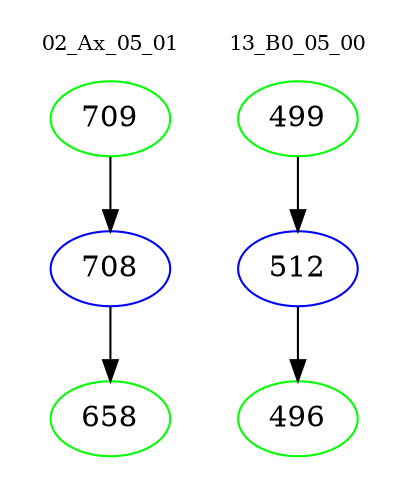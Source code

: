 digraph{
subgraph cluster_0 {
color = white
label = "02_Ax_05_01";
fontsize=10;
T0_709 [label="709", color="green"]
T0_709 -> T0_708 [color="black"]
T0_708 [label="708", color="blue"]
T0_708 -> T0_658 [color="black"]
T0_658 [label="658", color="green"]
}
subgraph cluster_1 {
color = white
label = "13_B0_05_00";
fontsize=10;
T1_499 [label="499", color="green"]
T1_499 -> T1_512 [color="black"]
T1_512 [label="512", color="blue"]
T1_512 -> T1_496 [color="black"]
T1_496 [label="496", color="green"]
}
}
